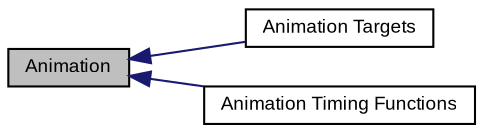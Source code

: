 digraph "Animation"
{
  bgcolor="transparent";
  edge [fontname="Arial",fontsize="9",labelfontname="Arial",labelfontsize="9"];
  node [fontname="Arial",fontsize="9",shape=record];
  rankdir=LR;
  Node0 [label="Animation",height=0.2,width=0.4,color="black", fillcolor="grey75", style="filled" fontcolor="black"];
  Node1 [label="Animation Targets",height=0.2,width=0.4,color="black",URL="$group___animation_targets.html"];
  Node2 [label="Animation Timing Functions",height=0.2,width=0.4,color="black",URL="$group___animation_timing_functions.html"];
  Node0->Node1 [shape=plaintext, color="midnightblue", dir="back", style="solid"];
  Node0->Node2 [shape=plaintext, color="midnightblue", dir="back", style="solid"];
}

